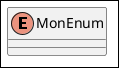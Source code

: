 {
  "sha1": "96lcq5mqbue195r70l498rcaoo7ef7l",
  "insertion": {
    "when": "2024-05-30T20:48:21.618Z",
    "user": "plantuml@gmail.com"
  }
}
@startuml
skinparam diagramBorderColor black
page 2x2
enum MonEnum
@enduml
